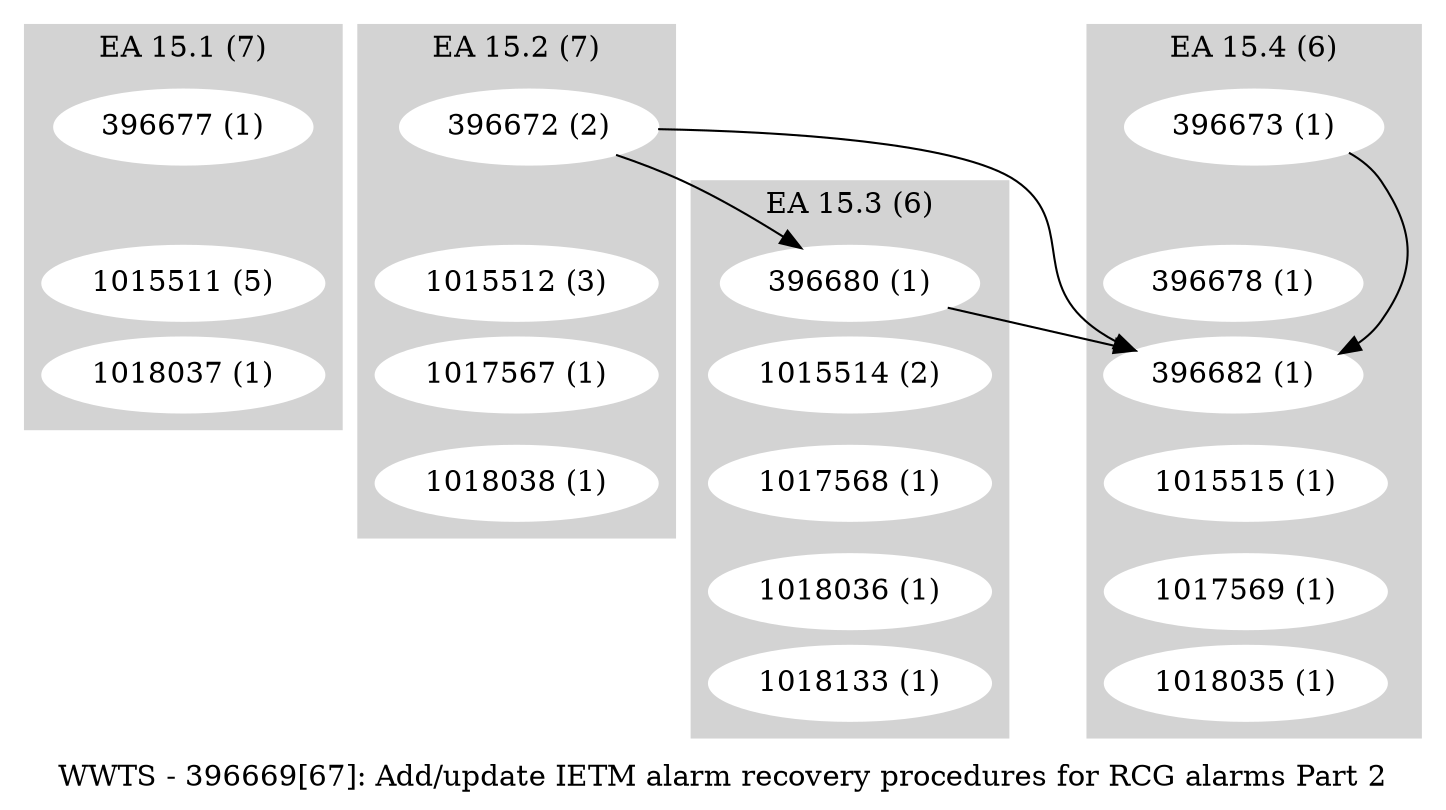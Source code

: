 digraph G {
    label = "WWTS - 396669[67]: Add/update IETM alarm recovery procedures for RCG alarms Part 2";
    ranksep = .1
    subgraph cluster_1 {
        style=filled;
        color=lightgrey;
        node [style=filled,color=white];
        "396677 (1)" ->       
        "1015511 (5)" ->       
        "1018037 (1)"
        [style=invis];
        label = "EA 15.1 (7)";
    }
    subgraph cluster_2 {
        style=filled;
        color=lightgrey;
        node [style=filled,color=white];
        "396672 (2)" ->       
        "1015512 (3)" ->       
        "1017567 (1)" ->       
        "1018038 (1)"
        [style=invis];
        label = "EA 15.2 (7)";
    }
    subgraph cluster_3 {
        style=filled;
        color=lightgrey;
        node [style=filled,color=white];
        "396680 (1)" ->       
        "1015514 (2)" ->       
        "1017568 (1)" ->       
        "1018036 (1)" ->       
        "1018133 (1)"
        [style=invis];
        label = "EA 15.3 (6)";
    }
    subgraph cluster_4 {
        style=filled;
        color=lightgrey;
        node [style=filled,color=white];
        "396673 (1)" ->       
        "396678 (1)" ->       
        "396682 (1)" ->       
        "1015515 (1)" ->       
        "1017569 (1)" ->       
        "1018035 (1)"
        [style=invis];
        label = "EA 15.4 (6)";
    }
    "396680 (1)" -> "396682 (1)";
    "396673 (1)" -> "396682 (1)";
    "396672 (2)" -> "396682 (1)";
    "396672 (2)" -> "396680 (1)";
}
